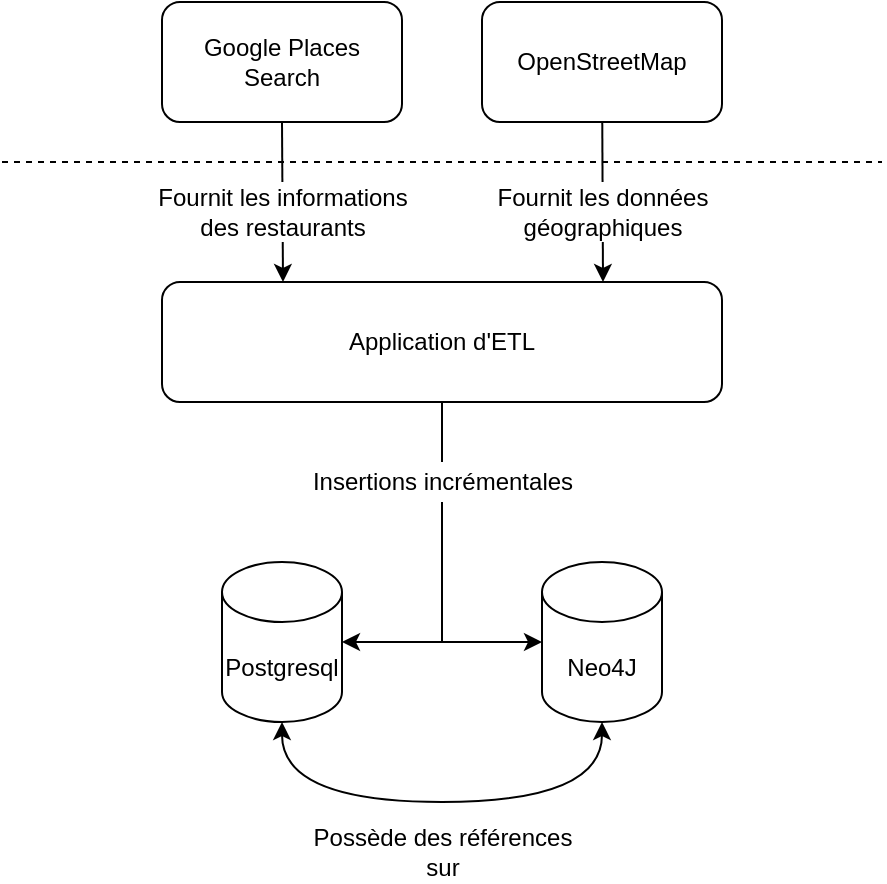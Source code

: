 <mxfile version="13.8.3" type="device" pages="3"><diagram id="QduwuBcghmxTFPfL8oSP" name="Page-1"><mxGraphModel dx="796" dy="777" grid="1" gridSize="10" guides="1" tooltips="1" connect="1" arrows="1" fold="1" page="1" pageScale="1" pageWidth="2336" pageHeight="1654" math="0" shadow="0"><root><mxCell id="0"/><mxCell id="1" parent="0"/><mxCell id="x2gvdyxJuILONLPPg-23-1" value="Postgresql" style="shape=cylinder3;whiteSpace=wrap;html=1;boundedLbl=1;backgroundOutline=1;size=15;" vertex="1" parent="1"><mxGeometry x="750" y="520" width="60" height="80" as="geometry"/></mxCell><mxCell id="x2gvdyxJuILONLPPg-23-2" value="Google Places Search" style="rounded=1;whiteSpace=wrap;html=1;" vertex="1" parent="1"><mxGeometry x="720" y="240" width="120" height="60" as="geometry"/></mxCell><mxCell id="x2gvdyxJuILONLPPg-23-3" value="OpenStreetMap" style="rounded=1;whiteSpace=wrap;html=1;" vertex="1" parent="1"><mxGeometry x="880" y="240" width="120" height="60" as="geometry"/></mxCell><mxCell id="x2gvdyxJuILONLPPg-23-4" value="Neo4J" style="shape=cylinder3;whiteSpace=wrap;html=1;boundedLbl=1;backgroundOutline=1;size=15;" vertex="1" parent="1"><mxGeometry x="910" y="520" width="60" height="80" as="geometry"/></mxCell><mxCell id="x2gvdyxJuILONLPPg-23-5" value="Application d'ETL" style="rounded=1;whiteSpace=wrap;html=1;" vertex="1" parent="1"><mxGeometry x="720" y="380" width="280" height="60" as="geometry"/></mxCell><mxCell id="x2gvdyxJuILONLPPg-23-6" value="" style="endArrow=classic;html=1;" edge="1" parent="1" source="x2gvdyxJuILONLPPg-23-3"><mxGeometry width="50" height="50" relative="1" as="geometry"><mxPoint x="939.5" y="303" as="sourcePoint"/><mxPoint x="940.5" y="380" as="targetPoint"/></mxGeometry></mxCell><mxCell id="x2gvdyxJuILONLPPg-23-7" value="" style="endArrow=classic;html=1;exitX=0.5;exitY=1;exitDx=0;exitDy=0;" edge="1" parent="1" source="x2gvdyxJuILONLPPg-23-2"><mxGeometry width="50" height="50" relative="1" as="geometry"><mxPoint x="800" y="340" as="sourcePoint"/><mxPoint x="780.5" y="380" as="targetPoint"/></mxGeometry></mxCell><mxCell id="x2gvdyxJuILONLPPg-23-14" value="" style="endArrow=none;dashed=1;html=1;" edge="1" parent="1"><mxGeometry width="50" height="50" relative="1" as="geometry"><mxPoint x="640" y="320" as="sourcePoint"/><mxPoint x="1080" y="320" as="targetPoint"/></mxGeometry></mxCell><mxCell id="x2gvdyxJuILONLPPg-23-15" value="Fournit les données&lt;br&gt;géographiques" style="text;html=1;align=center;verticalAlign=middle;resizable=0;points=[];autosize=1;fillColor=#FFFFFF;" vertex="1" parent="1"><mxGeometry x="880" y="330" width="120" height="30" as="geometry"/></mxCell><mxCell id="x2gvdyxJuILONLPPg-23-18" value="Fournit les informations&lt;br&gt;des restaurants" style="text;html=1;align=center;verticalAlign=middle;resizable=0;points=[];autosize=1;fillColor=#FFFFFF;" vertex="1" parent="1"><mxGeometry x="710" y="330" width="140" height="30" as="geometry"/></mxCell><mxCell id="x2gvdyxJuILONLPPg-23-21" value="" style="endArrow=classic;startArrow=classic;html=1;exitX=1;exitY=0.5;exitDx=0;exitDy=0;exitPerimeter=0;entryX=0;entryY=0.5;entryDx=0;entryDy=0;entryPerimeter=0;" edge="1" parent="1" source="x2gvdyxJuILONLPPg-23-1" target="x2gvdyxJuILONLPPg-23-4"><mxGeometry width="50" height="50" relative="1" as="geometry"><mxPoint x="840" y="440" as="sourcePoint"/><mxPoint x="890" y="390" as="targetPoint"/></mxGeometry></mxCell><mxCell id="x2gvdyxJuILONLPPg-23-22" value="" style="endArrow=none;html=1;entryX=0.5;entryY=1;entryDx=0;entryDy=0;" edge="1" parent="1" source="x2gvdyxJuILONLPPg-23-23" target="x2gvdyxJuILONLPPg-23-5"><mxGeometry width="50" height="50" relative="1" as="geometry"><mxPoint x="860" y="560" as="sourcePoint"/><mxPoint x="890" y="390" as="targetPoint"/></mxGeometry></mxCell><mxCell id="x2gvdyxJuILONLPPg-23-23" value="Insertions incrémentales" style="text;html=1;align=center;verticalAlign=middle;resizable=0;points=[];autosize=1;fillColor=#FFFFFF;" vertex="1" parent="1"><mxGeometry x="785" y="470" width="150" height="20" as="geometry"/></mxCell><mxCell id="x2gvdyxJuILONLPPg-23-25" value="" style="endArrow=none;html=1;entryX=0.5;entryY=1;entryDx=0;entryDy=0;" edge="1" parent="1" target="x2gvdyxJuILONLPPg-23-23"><mxGeometry width="50" height="50" relative="1" as="geometry"><mxPoint x="860" y="560" as="sourcePoint"/><mxPoint x="860" y="440" as="targetPoint"/></mxGeometry></mxCell><mxCell id="x2gvdyxJuILONLPPg-23-26" value="Possède des références&lt;br&gt;sur" style="text;html=1;align=center;verticalAlign=middle;resizable=0;points=[];autosize=1;" vertex="1" parent="1"><mxGeometry x="790" y="650" width="140" height="30" as="geometry"/></mxCell><mxCell id="PJjJCIwgP4k1Q673OF15-2" value="" style="endArrow=classic;startArrow=classic;html=1;entryX=0.5;entryY=1;entryDx=0;entryDy=0;entryPerimeter=0;exitX=0.5;exitY=1;exitDx=0;exitDy=0;exitPerimeter=0;edgeStyle=orthogonalEdgeStyle;curved=1;" edge="1" parent="1" source="x2gvdyxJuILONLPPg-23-1" target="x2gvdyxJuILONLPPg-23-4"><mxGeometry width="50" height="50" relative="1" as="geometry"><mxPoint x="600" y="490" as="sourcePoint"/><mxPoint x="650" y="440" as="targetPoint"/><Array as="points"><mxPoint x="780" y="640"/><mxPoint x="940" y="640"/></Array></mxGeometry></mxCell></root></mxGraphModel></diagram><diagram id="qqm6ru_rhDQy-9sJtPys" name="Page-2"><mxGraphModel dx="1137" dy="1191" grid="1" gridSize="10" guides="1" tooltips="1" connect="1" arrows="1" fold="1" page="1" pageScale="1" pageWidth="2336" pageHeight="1654" math="0" shadow="0"><root><mxCell id="1pYFhTmhp446iQCD__mD-0"/><mxCell id="1pYFhTmhp446iQCD__mD-1" parent="1pYFhTmhp446iQCD__mD-0"/><mxCell id="uu6YFOXQIHZAoFnP5mce-3" value="ETL" style="whiteSpace=wrap;html=1;aspect=fixed;fillColor=#FFFFFF;" vertex="1" parent="1pYFhTmhp446iQCD__mD-1"><mxGeometry x="400" y="40" width="80" height="80" as="geometry"/></mxCell><mxCell id="uu6YFOXQIHZAoFnP5mce-4" value="Google Places Search" style="whiteSpace=wrap;html=1;aspect=fixed;fillColor=#FFFFFF;" vertex="1" parent="1pYFhTmhp446iQCD__mD-1"><mxGeometry x="200" y="40" width="80" height="80" as="geometry"/></mxCell><mxCell id="uu6YFOXQIHZAoFnP5mce-5" value="OpenStreetMap" style="whiteSpace=wrap;html=1;aspect=fixed;fillColor=#FFFFFF;" vertex="1" parent="1pYFhTmhp446iQCD__mD-1"><mxGeometry x="200" y="320" width="80" height="80" as="geometry"/></mxCell><mxCell id="uu6YFOXQIHZAoFnP5mce-6" value="" style="endArrow=none;html=1;" edge="1" parent="1pYFhTmhp446iQCD__mD-1"><mxGeometry width="50" height="50" relative="1" as="geometry"><mxPoint x="240" y="280" as="sourcePoint"/><mxPoint x="240" y="130" as="targetPoint"/></mxGeometry></mxCell><mxCell id="uu6YFOXQIHZAoFnP5mce-7" value="" style="endArrow=none;html=1;" edge="1" parent="1pYFhTmhp446iQCD__mD-1"><mxGeometry width="50" height="50" relative="1" as="geometry"><mxPoint x="240" y="620" as="sourcePoint"/><mxPoint x="239.58" y="410" as="targetPoint"/></mxGeometry></mxCell><mxCell id="uu6YFOXQIHZAoFnP5mce-8" value="" style="endArrow=none;html=1;" edge="1" parent="1pYFhTmhp446iQCD__mD-1"><mxGeometry width="50" height="50" relative="1" as="geometry"><mxPoint x="440" y="620" as="sourcePoint"/><mxPoint x="439.5" y="130" as="targetPoint"/></mxGeometry></mxCell><mxCell id="uu6YFOXQIHZAoFnP5mce-9" value="" style="endArrow=classic;html=1;" edge="1" parent="1pYFhTmhp446iQCD__mD-1"><mxGeometry width="50" height="50" relative="1" as="geometry"><mxPoint x="430" y="160" as="sourcePoint"/><mxPoint x="250" y="160" as="targetPoint"/></mxGeometry></mxCell><mxCell id="uu6YFOXQIHZAoFnP5mce-11" value="getRestaurants" style="edgeLabel;html=1;align=center;verticalAlign=middle;resizable=0;points=[];" vertex="1" connectable="0" parent="uu6YFOXQIHZAoFnP5mce-9"><mxGeometry x="0.064" y="1" relative="1" as="geometry"><mxPoint x="7" as="offset"/></mxGeometry></mxCell><mxCell id="uu6YFOXQIHZAoFnP5mce-10" value="" style="endArrow=classic;html=1;" edge="1" parent="1pYFhTmhp446iQCD__mD-1"><mxGeometry width="50" height="50" relative="1" as="geometry"><mxPoint x="250" y="180" as="sourcePoint"/><mxPoint x="430" y="180" as="targetPoint"/></mxGeometry></mxCell><mxCell id="uu6YFOXQIHZAoFnP5mce-12" value="JSON" style="edgeLabel;html=1;align=center;verticalAlign=middle;resizable=0;points=[];" vertex="1" connectable="0" parent="uu6YFOXQIHZAoFnP5mce-10"><mxGeometry x="-0.009" y="2" relative="1" as="geometry"><mxPoint as="offset"/></mxGeometry></mxCell><mxCell id="uu6YFOXQIHZAoFnP5mce-15" value="Postgresql" style="shape=cylinder3;whiteSpace=wrap;html=1;boundedLbl=1;backgroundOutline=1;size=15;fillColor=#FFFFFF;" vertex="1" parent="1pYFhTmhp446iQCD__mD-1"><mxGeometry x="610" y="40" width="60" height="80" as="geometry"/></mxCell><mxCell id="uu6YFOXQIHZAoFnP5mce-16" value="" style="endArrow=none;html=1;" edge="1" parent="1pYFhTmhp446iQCD__mD-1"><mxGeometry width="50" height="50" relative="1" as="geometry"><mxPoint x="640" y="280" as="sourcePoint"/><mxPoint x="639.5" y="130" as="targetPoint"/></mxGeometry></mxCell><mxCell id="uu6YFOXQIHZAoFnP5mce-17" value="insertRestaurant" style="endArrow=classic;html=1;" edge="1" parent="1pYFhTmhp446iQCD__mD-1"><mxGeometry width="50" height="50" relative="1" as="geometry"><mxPoint x="450" y="200" as="sourcePoint"/><mxPoint x="630" y="200" as="targetPoint"/></mxGeometry></mxCell><mxCell id="uu6YFOXQIHZAoFnP5mce-18" value="" style="endArrow=classic;html=1;" edge="1" parent="1pYFhTmhp446iQCD__mD-1"><mxGeometry width="50" height="50" relative="1" as="geometry"><mxPoint x="650" y="200" as="sourcePoint"/><mxPoint x="650" y="220" as="targetPoint"/><Array as="points"><mxPoint x="680" y="200"/><mxPoint x="680" y="220"/></Array></mxGeometry></mxCell><mxCell id="uu6YFOXQIHZAoFnP5mce-19" value="SELECT" style="text;html=1;align=center;verticalAlign=middle;resizable=0;points=[];autosize=1;" vertex="1" parent="1pYFhTmhp446iQCD__mD-1"><mxGeometry x="680" y="200" width="60" height="20" as="geometry"/></mxCell><mxCell id="uu6YFOXQIHZAoFnP5mce-20" value="" style="endArrow=classic;html=1;" edge="1" parent="1pYFhTmhp446iQCD__mD-1"><mxGeometry width="50" height="50" relative="1" as="geometry"><mxPoint x="650" y="240" as="sourcePoint"/><mxPoint x="650" y="260" as="targetPoint"/><Array as="points"><mxPoint x="680" y="240"/><mxPoint x="680" y="260"/></Array></mxGeometry></mxCell><mxCell id="uu6YFOXQIHZAoFnP5mce-21" value="INSERT INTO" style="text;html=1;align=center;verticalAlign=middle;resizable=0;points=[];autosize=1;" vertex="1" parent="1pYFhTmhp446iQCD__mD-1"><mxGeometry x="680" y="240" width="90" height="20" as="geometry"/></mxCell><mxCell id="uu6YFOXQIHZAoFnP5mce-22" value="" style="endArrow=classic;html=1;" edge="1" parent="1pYFhTmhp446iQCD__mD-1"><mxGeometry width="50" height="50" relative="1" as="geometry"><mxPoint x="430" y="220" as="sourcePoint"/><mxPoint x="430" y="240" as="targetPoint"/><Array as="points"><mxPoint x="400" y="220"/><mxPoint x="400" y="240"/></Array></mxGeometry></mxCell><mxCell id="uu6YFOXQIHZAoFnP5mce-24" value="Loop" style="text;html=1;align=center;verticalAlign=middle;resizable=0;points=[];autosize=1;" vertex="1" parent="1pYFhTmhp446iQCD__mD-1"><mxGeometry x="360" y="220" width="40" height="20" as="geometry"/></mxCell><mxCell id="uu6YFOXQIHZAoFnP5mce-25" value="" style="endArrow=classic;html=1;" edge="1" parent="1pYFhTmhp446iQCD__mD-1"><mxGeometry width="50" height="50" relative="1" as="geometry"><mxPoint x="430" y="440" as="sourcePoint"/><mxPoint x="250" y="440" as="targetPoint"/></mxGeometry></mxCell><mxCell id="uu6YFOXQIHZAoFnP5mce-26" value="getZones" style="edgeLabel;html=1;align=center;verticalAlign=middle;resizable=0;points=[];" vertex="1" connectable="0" parent="uu6YFOXQIHZAoFnP5mce-25"><mxGeometry x="0.064" y="1" relative="1" as="geometry"><mxPoint x="7" as="offset"/></mxGeometry></mxCell><mxCell id="uu6YFOXQIHZAoFnP5mce-27" value="" style="endArrow=classic;html=1;" edge="1" parent="1pYFhTmhp446iQCD__mD-1"><mxGeometry width="50" height="50" relative="1" as="geometry"><mxPoint x="250" y="460" as="sourcePoint"/><mxPoint x="430" y="460" as="targetPoint"/></mxGeometry></mxCell><mxCell id="uu6YFOXQIHZAoFnP5mce-28" value="JSON" style="edgeLabel;html=1;align=center;verticalAlign=middle;resizable=0;points=[];" vertex="1" connectable="0" parent="uu6YFOXQIHZAoFnP5mce-27"><mxGeometry x="-0.009" y="2" relative="1" as="geometry"><mxPoint as="offset"/></mxGeometry></mxCell><mxCell id="uu6YFOXQIHZAoFnP5mce-29" value="linsertWay" style="endArrow=classic;html=1;" edge="1" parent="1pYFhTmhp446iQCD__mD-1"><mxGeometry width="50" height="50" relative="1" as="geometry"><mxPoint x="450" y="480" as="sourcePoint"/><mxPoint x="630" y="480" as="targetPoint"/></mxGeometry></mxCell><mxCell id="uu6YFOXQIHZAoFnP5mce-33" value="" style="endArrow=classic;html=1;" edge="1" parent="1pYFhTmhp446iQCD__mD-1"><mxGeometry width="50" height="50" relative="1" as="geometry"><mxPoint x="650" y="480" as="sourcePoint"/><mxPoint x="650" y="500" as="targetPoint"/><Array as="points"><mxPoint x="680" y="480"/><mxPoint x="680" y="500"/></Array></mxGeometry></mxCell><mxCell id="uu6YFOXQIHZAoFnP5mce-34" value="MATCH" style="text;html=1;align=center;verticalAlign=middle;resizable=0;points=[];autosize=1;" vertex="1" parent="1pYFhTmhp446iQCD__mD-1"><mxGeometry x="680" y="480" width="60" height="20" as="geometry"/></mxCell><mxCell id="uu6YFOXQIHZAoFnP5mce-35" value="" style="endArrow=classic;html=1;" edge="1" parent="1pYFhTmhp446iQCD__mD-1"><mxGeometry width="50" height="50" relative="1" as="geometry"><mxPoint x="650" y="520" as="sourcePoint"/><mxPoint x="650" y="540" as="targetPoint"/><Array as="points"><mxPoint x="680" y="520"/><mxPoint x="680" y="540"/></Array></mxGeometry></mxCell><mxCell id="uu6YFOXQIHZAoFnP5mce-36" value="CREATE" style="text;html=1;align=center;verticalAlign=middle;resizable=0;points=[];autosize=1;" vertex="1" parent="1pYFhTmhp446iQCD__mD-1"><mxGeometry x="680" y="520" width="60" height="20" as="geometry"/></mxCell><mxCell id="uu6YFOXQIHZAoFnP5mce-37" value="Neo4j" style="shape=cylinder3;whiteSpace=wrap;html=1;boundedLbl=1;backgroundOutline=1;size=15;fillColor=#FFFFFF;" vertex="1" parent="1pYFhTmhp446iQCD__mD-1"><mxGeometry x="610" y="320" width="60" height="80" as="geometry"/></mxCell><mxCell id="uu6YFOXQIHZAoFnP5mce-38" value="" style="endArrow=none;html=1;" edge="1" parent="1pYFhTmhp446iQCD__mD-1"><mxGeometry width="50" height="50" relative="1" as="geometry"><mxPoint x="640" y="620" as="sourcePoint"/><mxPoint x="639.58" y="415" as="targetPoint"/></mxGeometry></mxCell><mxCell id="uu6YFOXQIHZAoFnP5mce-39" value="linkWays" style="endArrow=classic;html=1;" edge="1" parent="1pYFhTmhp446iQCD__mD-1"><mxGeometry width="50" height="50" relative="1" as="geometry"><mxPoint x="450" y="580" as="sourcePoint"/><mxPoint x="630" y="580" as="targetPoint"/></mxGeometry></mxCell><mxCell id="uu6YFOXQIHZAoFnP5mce-40" value="" style="endArrow=classic;html=1;" edge="1" parent="1pYFhTmhp446iQCD__mD-1"><mxGeometry width="50" height="50" relative="1" as="geometry"><mxPoint x="430" y="500" as="sourcePoint"/><mxPoint x="430" y="520" as="targetPoint"/><Array as="points"><mxPoint x="400" y="500"/><mxPoint x="400" y="520"/></Array></mxGeometry></mxCell><mxCell id="uu6YFOXQIHZAoFnP5mce-41" value="Loop" style="text;html=1;align=center;verticalAlign=middle;resizable=0;points=[];autosize=1;" vertex="1" parent="1pYFhTmhp446iQCD__mD-1"><mxGeometry x="360" y="500" width="40" height="20" as="geometry"/></mxCell><mxCell id="uu6YFOXQIHZAoFnP5mce-42" value="" style="endArrow=classic;html=1;" edge="1" parent="1pYFhTmhp446iQCD__mD-1"><mxGeometry width="50" height="50" relative="1" as="geometry"><mxPoint x="650" y="580" as="sourcePoint"/><mxPoint x="650" y="600" as="targetPoint"/><Array as="points"><mxPoint x="680" y="580"/><mxPoint x="680" y="600"/></Array></mxGeometry></mxCell><mxCell id="uu6YFOXQIHZAoFnP5mce-43" value="MATCH" style="text;html=1;align=center;verticalAlign=middle;resizable=0;points=[];autosize=1;" vertex="1" parent="1pYFhTmhp446iQCD__mD-1"><mxGeometry x="680" y="580" width="60" height="20" as="geometry"/></mxCell><mxCell id="uu6YFOXQIHZAoFnP5mce-44" value="" style="endArrow=classic;html=1;" edge="1" parent="1pYFhTmhp446iQCD__mD-1"><mxGeometry width="50" height="50" relative="1" as="geometry"><mxPoint x="430" y="540" as="sourcePoint"/><mxPoint x="430" y="560" as="targetPoint"/><Array as="points"><mxPoint x="400" y="540"/><mxPoint x="400" y="560"/></Array></mxGeometry></mxCell><mxCell id="uu6YFOXQIHZAoFnP5mce-45" value="Filtre les relations" style="text;html=1;align=center;verticalAlign=middle;resizable=0;points=[];autosize=1;" vertex="1" parent="1pYFhTmhp446iQCD__mD-1"><mxGeometry x="290" y="540" width="110" height="20" as="geometry"/></mxCell><mxCell id="uu6YFOXQIHZAoFnP5mce-47" value="" style="rounded=0;whiteSpace=wrap;html=1;fillColor=none;" vertex="1" parent="1pYFhTmhp446iQCD__mD-1"><mxGeometry x="630" y="230" width="170" height="40" as="geometry"/></mxCell><mxCell id="uu6YFOXQIHZAoFnP5mce-49" value="" style="rounded=0;whiteSpace=wrap;html=1;fillColor=none;" vertex="1" parent="1pYFhTmhp446iQCD__mD-1"><mxGeometry x="630" y="510" width="170" height="40" as="geometry"/></mxCell><mxCell id="uu6YFOXQIHZAoFnP5mce-50" value="&lt;b&gt;if not exists&lt;/b&gt;" style="text;html=1;align=center;verticalAlign=middle;resizable=0;points=[];autosize=1;" vertex="1" parent="1pYFhTmhp446iQCD__mD-1"><mxGeometry x="720" y="270" width="80" height="20" as="geometry"/></mxCell><mxCell id="uu6YFOXQIHZAoFnP5mce-51" value="&lt;b&gt;if not exists&lt;/b&gt;" style="text;html=1;align=center;verticalAlign=middle;resizable=0;points=[];autosize=1;" vertex="1" parent="1pYFhTmhp446iQCD__mD-1"><mxGeometry x="720" y="550" width="80" height="20" as="geometry"/></mxCell></root></mxGraphModel></diagram><diagram id="Y_pJfq_dXUfJvyY4FkQ5" name="Page-3"><mxGraphModel dx="796" dy="777" grid="1" gridSize="10" guides="1" tooltips="1" connect="1" arrows="1" fold="1" page="1" pageScale="1" pageWidth="2336" pageHeight="1654" math="0" shadow="0"><root><mxCell id="USofy_wJYoQ18sdc7Shj-0"/><mxCell id="USofy_wJYoQ18sdc7Shj-1" parent="USofy_wJYoQ18sdc7Shj-0"/><mxCell id="USofy_wJYoQ18sdc7Shj-4" value="Google Places Search" style="rounded=1;whiteSpace=wrap;html=1;fillColor=#FFFFFF;" vertex="1" parent="USofy_wJYoQ18sdc7Shj-1"><mxGeometry x="280" y="50" width="120" height="60" as="geometry"/></mxCell><mxCell id="USofy_wJYoQ18sdc7Shj-6" value="" style="endArrow=none;dashed=1;html=1;" edge="1" parent="USofy_wJYoQ18sdc7Shj-1"><mxGeometry width="50" height="50" relative="1" as="geometry"><mxPoint x="200" y="130" as="sourcePoint"/><mxPoint x="680" y="130" as="targetPoint"/></mxGeometry></mxCell><mxCell id="USofy_wJYoQ18sdc7Shj-7" value="OpenStreetMap" style="rounded=1;whiteSpace=wrap;html=1;fillColor=#FFFFFF;" vertex="1" parent="USofy_wJYoQ18sdc7Shj-1"><mxGeometry x="480" y="50" width="120" height="60" as="geometry"/></mxCell><mxCell id="USofy_wJYoQ18sdc7Shj-8" value="" style="rhombus;whiteSpace=wrap;html=1;fillColor=#FFFFFF;" vertex="1" parent="USofy_wJYoQ18sdc7Shj-1"><mxGeometry x="320" y="200" width="40" height="40" as="geometry"/></mxCell><mxCell id="USofy_wJYoQ18sdc7Shj-9" value="" style="rhombus;whiteSpace=wrap;html=1;fillColor=#FFFFFF;" vertex="1" parent="USofy_wJYoQ18sdc7Shj-1"><mxGeometry x="520" y="200" width="40" height="40" as="geometry"/></mxCell><mxCell id="USofy_wJYoQ18sdc7Shj-10" value="" style="rhombus;whiteSpace=wrap;html=1;fillColor=#FFFFFF;" vertex="1" parent="USofy_wJYoQ18sdc7Shj-1"><mxGeometry x="520" y="320" width="40" height="40" as="geometry"/></mxCell><mxCell id="USofy_wJYoQ18sdc7Shj-11" value="" style="rhombus;whiteSpace=wrap;html=1;fillColor=#FFFFFF;" vertex="1" parent="USofy_wJYoQ18sdc7Shj-1"><mxGeometry x="320" y="320" width="40" height="40" as="geometry"/></mxCell><mxCell id="MB9vpIkNwY7qu1aXJXF7-1" value="" style="endArrow=classic;html=1;exitX=0.5;exitY=1;exitDx=0;exitDy=0;entryX=0.5;entryY=0;entryDx=0;entryDy=0;" edge="1" parent="USofy_wJYoQ18sdc7Shj-1" source="USofy_wJYoQ18sdc7Shj-7" target="USofy_wJYoQ18sdc7Shj-9"><mxGeometry width="50" height="50" relative="1" as="geometry"><mxPoint x="540" y="110" as="sourcePoint"/><mxPoint x="540" y="210" as="targetPoint"/></mxGeometry></mxCell><mxCell id="MB9vpIkNwY7qu1aXJXF7-2" value="" style="endArrow=classic;html=1;exitX=0.5;exitY=1;exitDx=0;exitDy=0;" edge="1" parent="USofy_wJYoQ18sdc7Shj-1"><mxGeometry width="50" height="50" relative="1" as="geometry"><mxPoint x="339.5" y="110" as="sourcePoint"/><mxPoint x="340" y="200" as="targetPoint"/></mxGeometry></mxCell><mxCell id="TBxl86JGxNq0Z3oRnFie-0" value="Fournit les données&lt;br&gt;géographiques" style="text;html=1;align=center;verticalAlign=middle;resizable=0;points=[];autosize=1;fillColor=#FFFFFF;" vertex="1" parent="USofy_wJYoQ18sdc7Shj-1"><mxGeometry x="480" y="150" width="120" height="30" as="geometry"/></mxCell><mxCell id="bC4r-cbK5VRIkdW0GNVX-0" value="Fournit les informations&lt;br&gt;des restaurants" style="text;html=1;align=center;verticalAlign=middle;resizable=0;points=[];autosize=1;fillColor=#FFFFFF;" vertex="1" parent="USofy_wJYoQ18sdc7Shj-1"><mxGeometry x="270" y="150" width="140" height="30" as="geometry"/></mxCell><mxCell id="MB9vpIkNwY7qu1aXJXF7-3" value="" style="endArrow=classic;html=1;exitX=0.5;exitY=1;exitDx=0;exitDy=0;" edge="1" parent="USofy_wJYoQ18sdc7Shj-1" source="USofy_wJYoQ18sdc7Shj-9" target="USofy_wJYoQ18sdc7Shj-10"><mxGeometry width="50" height="50" relative="1" as="geometry"><mxPoint x="650" y="430" as="sourcePoint"/><mxPoint x="700" y="380" as="targetPoint"/></mxGeometry></mxCell><mxCell id="MB9vpIkNwY7qu1aXJXF7-4" value="" style="endArrow=classic;html=1;exitX=0.5;exitY=1;exitDx=0;exitDy=0;entryX=0.5;entryY=0;entryDx=0;entryDy=0;" edge="1" parent="USofy_wJYoQ18sdc7Shj-1" source="USofy_wJYoQ18sdc7Shj-8" target="USofy_wJYoQ18sdc7Shj-11"><mxGeometry width="50" height="50" relative="1" as="geometry"><mxPoint x="339.5" y="250" as="sourcePoint"/><mxPoint x="339.5" y="290" as="targetPoint"/></mxGeometry></mxCell><mxCell id="MB9vpIkNwY7qu1aXJXF7-5" value="Sélection des valeurs&lt;br&gt;à conserver" style="text;html=1;align=center;verticalAlign=middle;resizable=0;points=[];autosize=1;fillColor=#FFFFFF;" vertex="1" parent="USofy_wJYoQ18sdc7Shj-1"><mxGeometry x="270" y="255" width="130" height="30" as="geometry"/></mxCell><mxCell id="MB9vpIkNwY7qu1aXJXF7-6" value="" style="rhombus;whiteSpace=wrap;html=1;fillColor=#FFFFFF;" vertex="1" parent="USofy_wJYoQ18sdc7Shj-1"><mxGeometry x="520" y="440" width="40" height="40" as="geometry"/></mxCell><mxCell id="MB9vpIkNwY7qu1aXJXF7-8" value="Filtre des noeuds de&lt;br&gt;piste cyclable" style="text;html=1;align=center;verticalAlign=middle;resizable=0;points=[];autosize=1;fillColor=#FFFFFF;" vertex="1" parent="USofy_wJYoQ18sdc7Shj-1"><mxGeometry x="475" y="255" width="120" height="30" as="geometry"/></mxCell><mxCell id="MB9vpIkNwY7qu1aXJXF7-10" value="" style="endArrow=classic;html=1;exitX=0.5;exitY=1;exitDx=0;exitDy=0;" edge="1" parent="USofy_wJYoQ18sdc7Shj-1"><mxGeometry width="50" height="50" relative="1" as="geometry"><mxPoint x="539.5" y="360" as="sourcePoint"/><mxPoint x="539.5" y="440" as="targetPoint"/></mxGeometry></mxCell><mxCell id="MB9vpIkNwY7qu1aXJXF7-11" value="Sélection des valeurs&lt;br&gt;à conserver" style="text;html=1;align=center;verticalAlign=middle;resizable=0;points=[];autosize=1;fillColor=#FFFFFF;" vertex="1" parent="USofy_wJYoQ18sdc7Shj-1"><mxGeometry x="475" y="380" width="130" height="30" as="geometry"/></mxCell><mxCell id="MB9vpIkNwY7qu1aXJXF7-13" value="Postgresql" style="shape=cylinder3;whiteSpace=wrap;html=1;boundedLbl=1;backgroundOutline=1;size=15;fillColor=#FFFFFF;" vertex="1" parent="USofy_wJYoQ18sdc7Shj-1"><mxGeometry x="310" y="560" width="60" height="80" as="geometry"/></mxCell><mxCell id="MB9vpIkNwY7qu1aXJXF7-14" value="Neo4J" style="shape=cylinder3;whiteSpace=wrap;html=1;boundedLbl=1;backgroundOutline=1;size=15;fillColor=#FFFFFF;" vertex="1" parent="USofy_wJYoQ18sdc7Shj-1"><mxGeometry x="510" y="560" width="60" height="80" as="geometry"/></mxCell><mxCell id="MB9vpIkNwY7qu1aXJXF7-16" value="" style="endArrow=none;dashed=1;html=1;exitX=0.5;exitY=0;exitDx=0;exitDy=0;exitPerimeter=0;" edge="1" parent="USofy_wJYoQ18sdc7Shj-1" source="MB9vpIkNwY7qu1aXJXF7-14"><mxGeometry width="50" height="50" relative="1" as="geometry"><mxPoint x="490" y="530" as="sourcePoint"/><mxPoint x="540" y="480" as="targetPoint"/></mxGeometry></mxCell><mxCell id="MB9vpIkNwY7qu1aXJXF7-17" value="" style="endArrow=none;dashed=1;html=1;exitX=0.5;exitY=0;exitDx=0;exitDy=0;exitPerimeter=0;" edge="1" parent="USofy_wJYoQ18sdc7Shj-1" source="MB9vpIkNwY7qu1aXJXF7-13"><mxGeometry width="50" height="50" relative="1" as="geometry"><mxPoint x="339.5" y="440" as="sourcePoint"/><mxPoint x="339.5" y="360" as="targetPoint"/></mxGeometry></mxCell></root></mxGraphModel></diagram></mxfile>